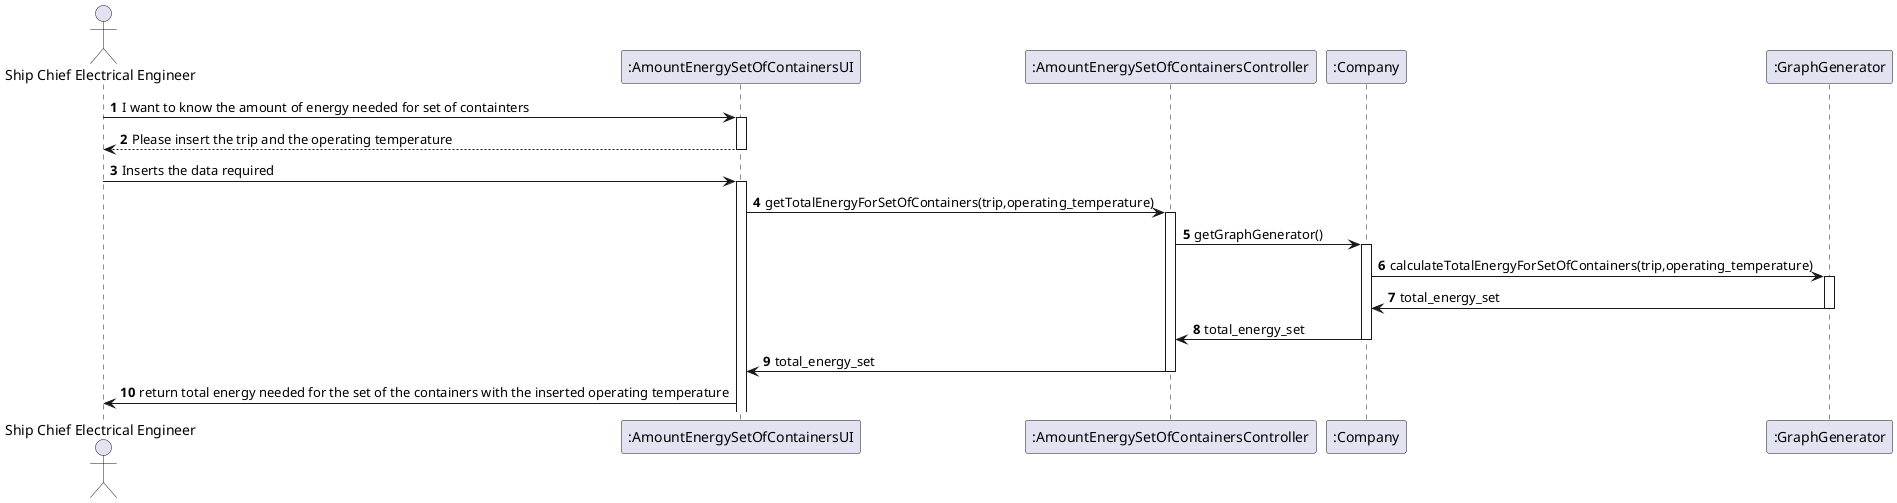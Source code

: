 @startuml

autonumber

actor       "Ship Chief Electrical Engineer"             as SC
participant    ":AmountEnergySetOfContainersUI"         as UI
participant    ":AmountEnergySetOfContainersController" as CTRL
participant    ":Company"              as Company
participant    ":GraphGenerator"              as GG


SC -> UI : I want to know the amount of energy needed for set of containters
activate UI
UI --> SC : Please insert the trip and the operating temperature
deactivate UI

SC -> UI : Inserts the data required
activate UI

UI -> CTRL : getTotalEnergyForSetOfContainers(trip,operating_temperature)
activate CTRL

CTRL -> Company : getGraphGenerator()
activate Company

Company -> GG : calculateTotalEnergyForSetOfContainers(trip,operating_temperature)
activate GG

GG -> Company : total_energy_set
deactivate GG

Company -> CTRL : total_energy_set
deactivate Company

CTRL -> UI : total_energy_set
deactivate CTRL

UI -> SC : return total energy needed for the set of the containers with the inserted operating temperature

@enduml